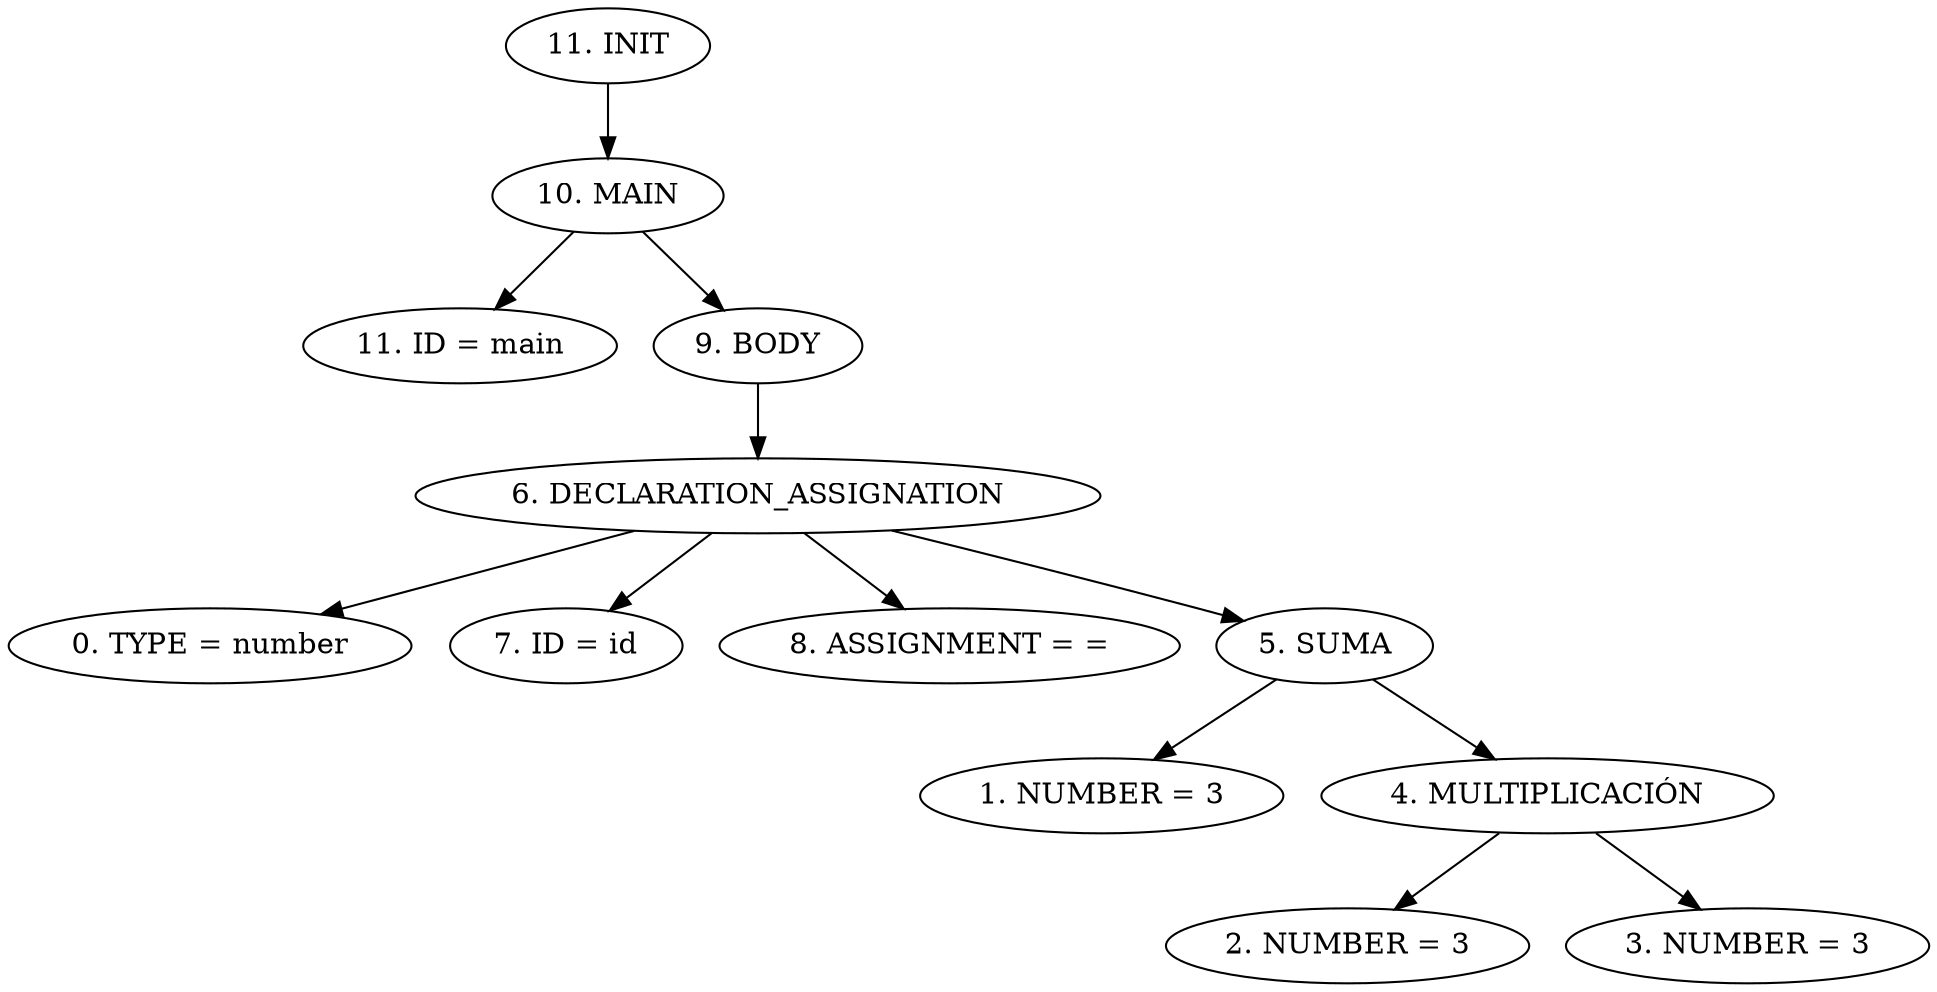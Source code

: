digraph G {
"11. INIT"->"10. MAIN"
"10. MAIN"->"11. ID = main"
"10. MAIN"->"9. BODY"
"9. BODY"->"6. DECLARATION_ASSIGNATION"
"6. DECLARATION_ASSIGNATION"->"0. TYPE = number"
"6. DECLARATION_ASSIGNATION"->"7. ID = id"
"6. DECLARATION_ASSIGNATION"->"8. ASSIGNMENT = ="
"6. DECLARATION_ASSIGNATION"->"5. SUMA"
"5. SUMA"->"1. NUMBER = 3"
"5. SUMA"->"4. MULTIPLICACIÓN"
"4. MULTIPLICACIÓN"->"2. NUMBER = 3"
"4. MULTIPLICACIÓN"->"3. NUMBER = 3"


}
